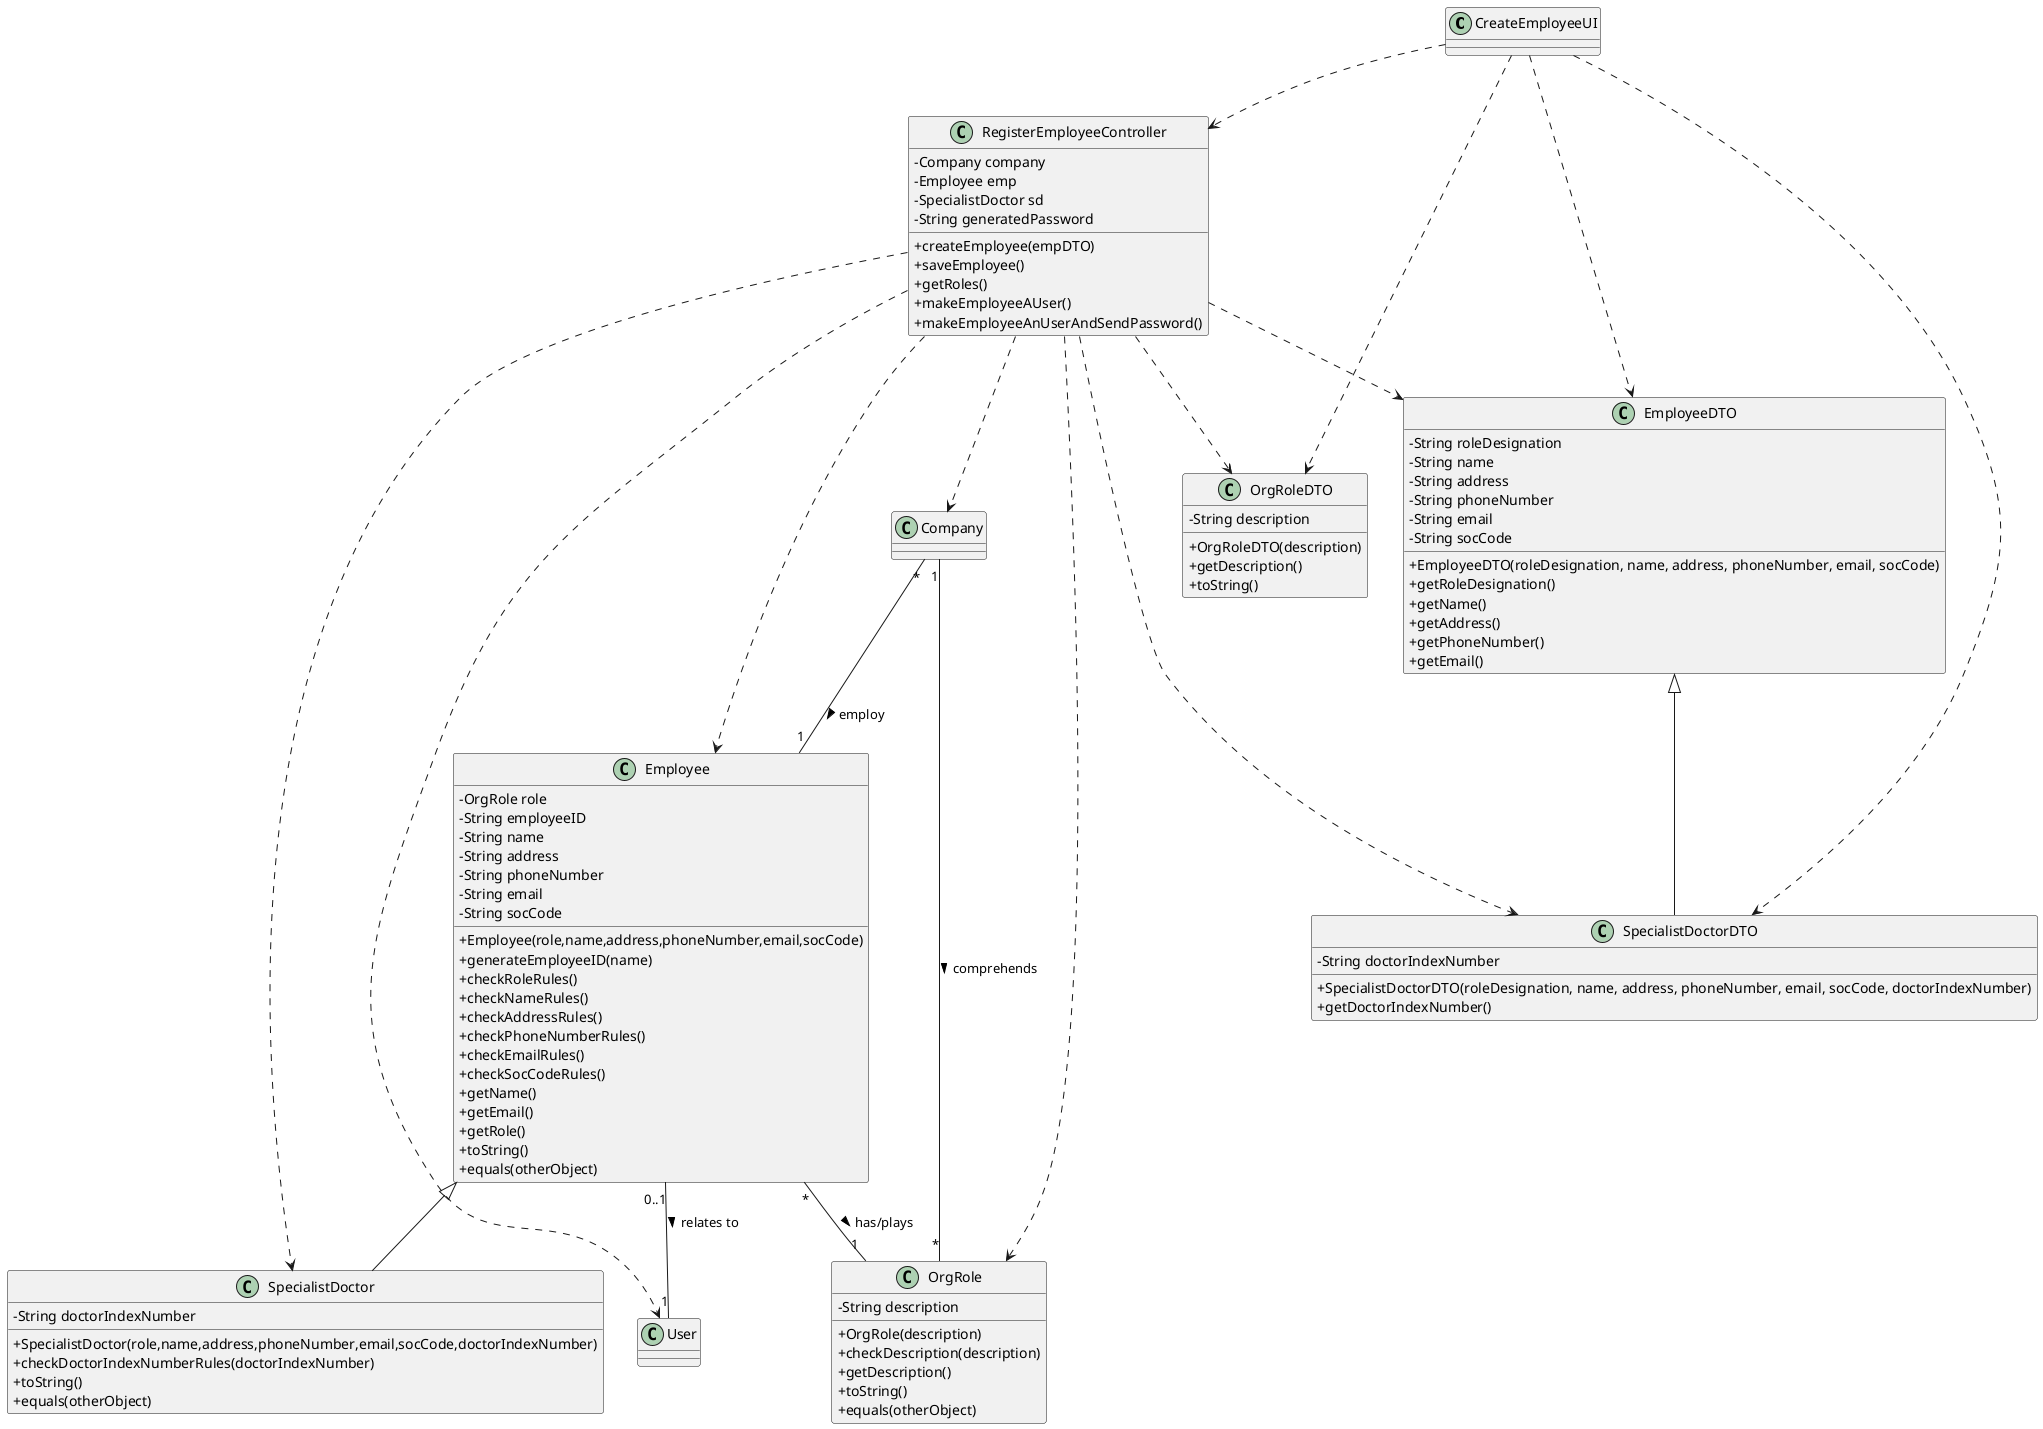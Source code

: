 @startuml
skinparam classAttributeIconSize 0

class CreateEmployeeUI {
}

class RegisterEmployeeController {
-Company company
-Employee emp
-SpecialistDoctor sd
-String generatedPassword
+createEmployee(empDTO)
+saveEmployee()
+getRoles()
+makeEmployeeAUser()
+makeEmployeeAnUserAndSendPassword()
}

class Employee {
-OrgRole role
-String employeeID
-String name
-String address
-String phoneNumber
-String email
-String socCode
+Employee(role,name,address,phoneNumber,email,socCode)
+generateEmployeeID(name)
+checkRoleRules()
+checkNameRules()
+checkAddressRules()
+checkPhoneNumberRules()
+checkEmailRules()
+checkSocCodeRules()
+getName()
+getEmail()
+getRole()
+toString()
+equals(otherObject)
}

class SpecialistDoctor {
-String doctorIndexNumber
+SpecialistDoctor(role,name,address,phoneNumber,email,socCode,doctorIndexNumber)
+checkDoctorIndexNumberRules(doctorIndexNumber)
+toString()
+equals(otherObject)
}

class OrgRole {
-String description
+OrgRole(description)
+checkDescription(description)
+getDescription()
+toString()
+equals(otherObject)
}

class OrgRoleDTO {
-String description
+OrgRoleDTO(description)
+getDescription()
+toString()
}

class EmployeeDTO {
-String roleDesignation
-String name
-String address
-String phoneNumber
-String email
-String socCode
+EmployeeDTO(roleDesignation, name, address, phoneNumber, email, socCode)
+getRoleDesignation()
+getName()
+getAddress()
+getPhoneNumber()
+getEmail()
}

class SpecialistDoctorDTO {
-String doctorIndexNumber
+SpecialistDoctorDTO(roleDesignation, name, address, phoneNumber, email, socCode, doctorIndexNumber)
+getDoctorIndexNumber()
}

class User {
}

CreateEmployeeUI ..> RegisterEmployeeController
Employee <|-- SpecialistDoctor
RegisterEmployeeController ..> Employee
RegisterEmployeeController ..> SpecialistDoctor
CreateEmployeeUI ..> EmployeeDTO
CreateEmployeeUI ..> SpecialistDoctorDTO
RegisterEmployeeController ..> EmployeeDTO
RegisterEmployeeController ..> SpecialistDoctorDTO
RegisterEmployeeController ..> OrgRoleDTO
CreateEmployeeUI ..> OrgRoleDTO
RegisterEmployeeController ..> Company
RegisterEmployeeController ..> OrgRole

EmployeeDTO <|-- SpecialistDoctorDTO

Employee "*" -- "1" OrgRole : has/plays >
Company "1" -- "*" OrgRole : comprehends >
Company "*" -- "1" Employee : employ >
Employee "0..1" -- "1" User : relates to >

RegisterEmployeeController ..> User


@enduml